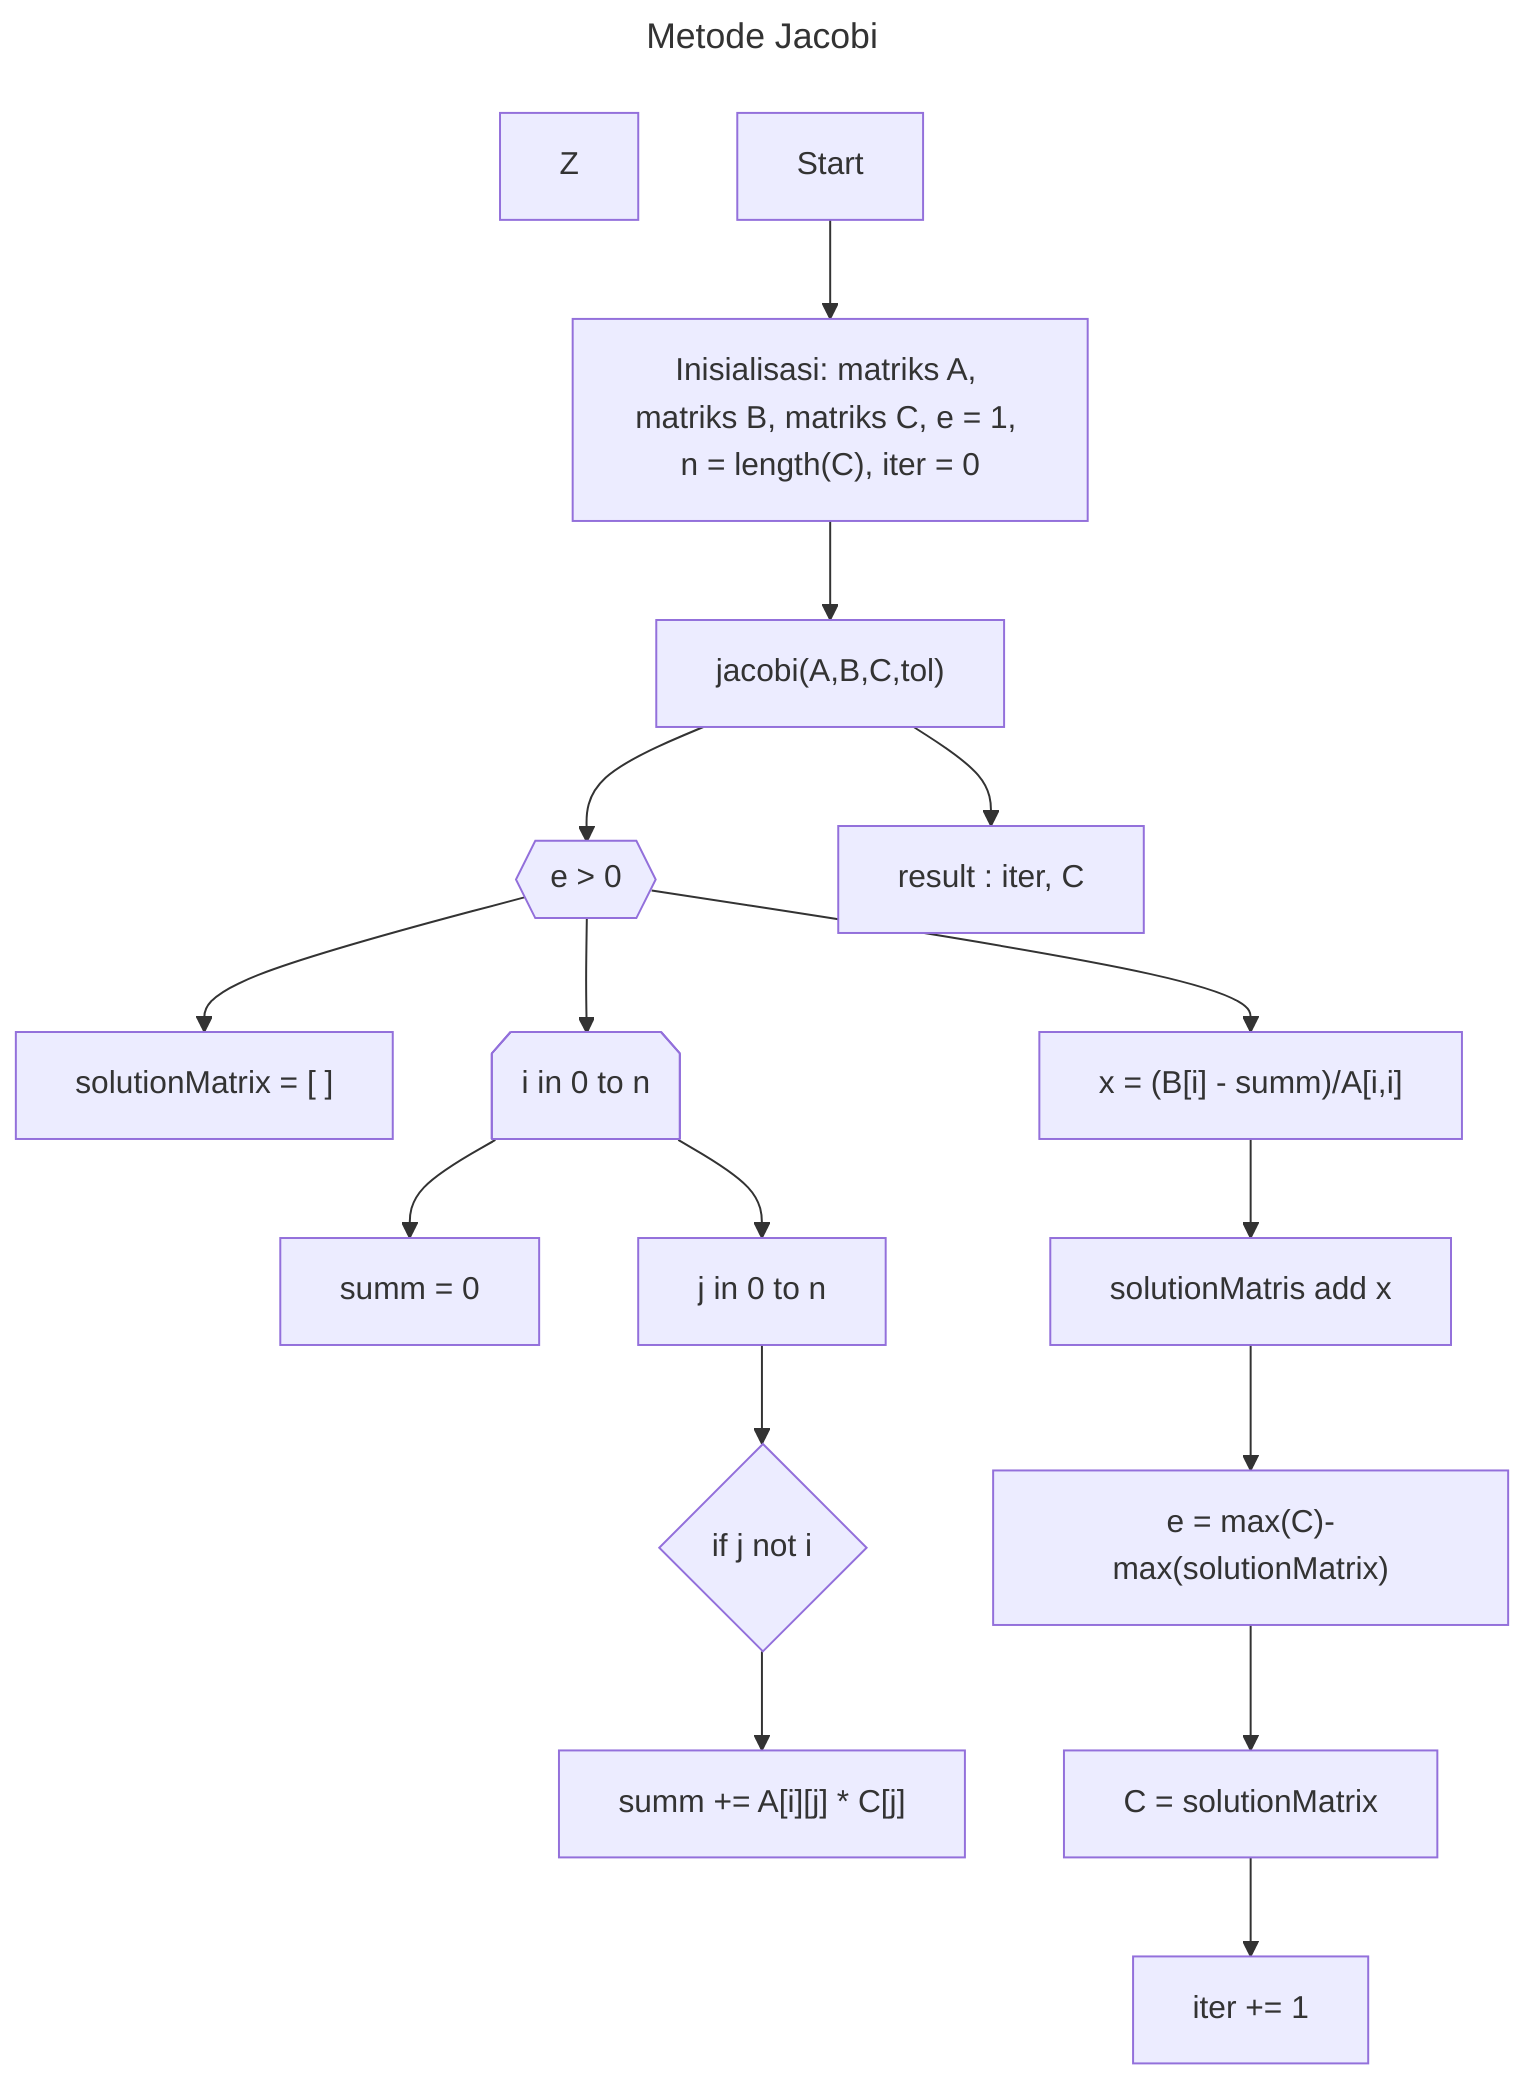 ---
title: Metode Jacobi    
---

flowchart TD;
    Z@{shapes: braces, label:"Matriks A : Matriks Koefisien dari SPL, Matriks B : Matriks solusi dari SPL, C : Matriks kosong dengan ukuran matriks B"} 
    A[Start] --> B["Inisialisasi: matriks A, matriks B, matriks C, e = 1, n = length(C), iter = 0"] 
    B --> X["jacobi(A,B,C,tol)"]
    X --> C{{"e > 0"}}
    C --> D["solutionMatrix = [ ]"]
    C --> F@{shape: notch-pent, label: "i in 0 to n"}
    F --> G["summ = 0"]
    F --> H["j in 0 to n"]
    H --> I{"if j not i"}
    I --> J["summ += A[i][j] * C[j]"]
    C --> K["x = (B[i] - summ)/A[i,i]"]
    K --> L["solutionMatris add x"]
    L --> M["e = max(C)-max(solutionMatrix)"]
    M --> N["C = solutionMatrix"]
    N --> O["iter += 1"]
    X --> P["result : iter, C"]